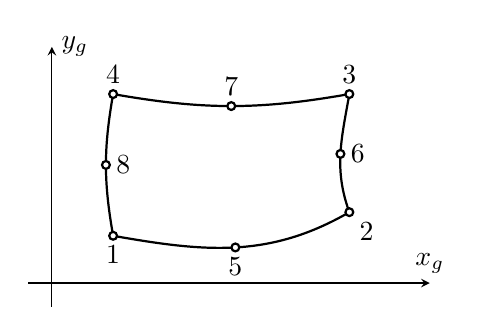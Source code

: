 \begin{tikzpicture}[scale=6,>=stealth]
 \tikzstyle{elemnode} = [draw,circle,inner sep=1,fill=white]
 \draw[->] (-0.05,0) -- (0.8,0) node[above] {$x_g$};
 \draw[->] (0,-0.05) -- (0,0.5) node[right] {$y_g$};
 
 \draw[thick,xshift=-2] 
     (0.2,0.1) node[elemnode] {} node[below] {1}
  to[out=-10,in=210] node[elemnode,midway] {} node[below,midway] {5} (0.7,0.15) node[elemnode] {} node[below right] {2}
  to[out=110,in=-100] node[elemnode,midway] {} node[right,midway] {6} (0.7,0.4) node[elemnode] {} node[above] {3}
  to[out=190,in=-10] node[elemnode,midway] {} node[above,midway] {7} (0.2,0.4) node[elemnode] {} node[above] {4}
  to[out=-100,in=100] node[elemnode,midway] {} node[right,midway] {8} (0.2,0.1);
\end{tikzpicture}
